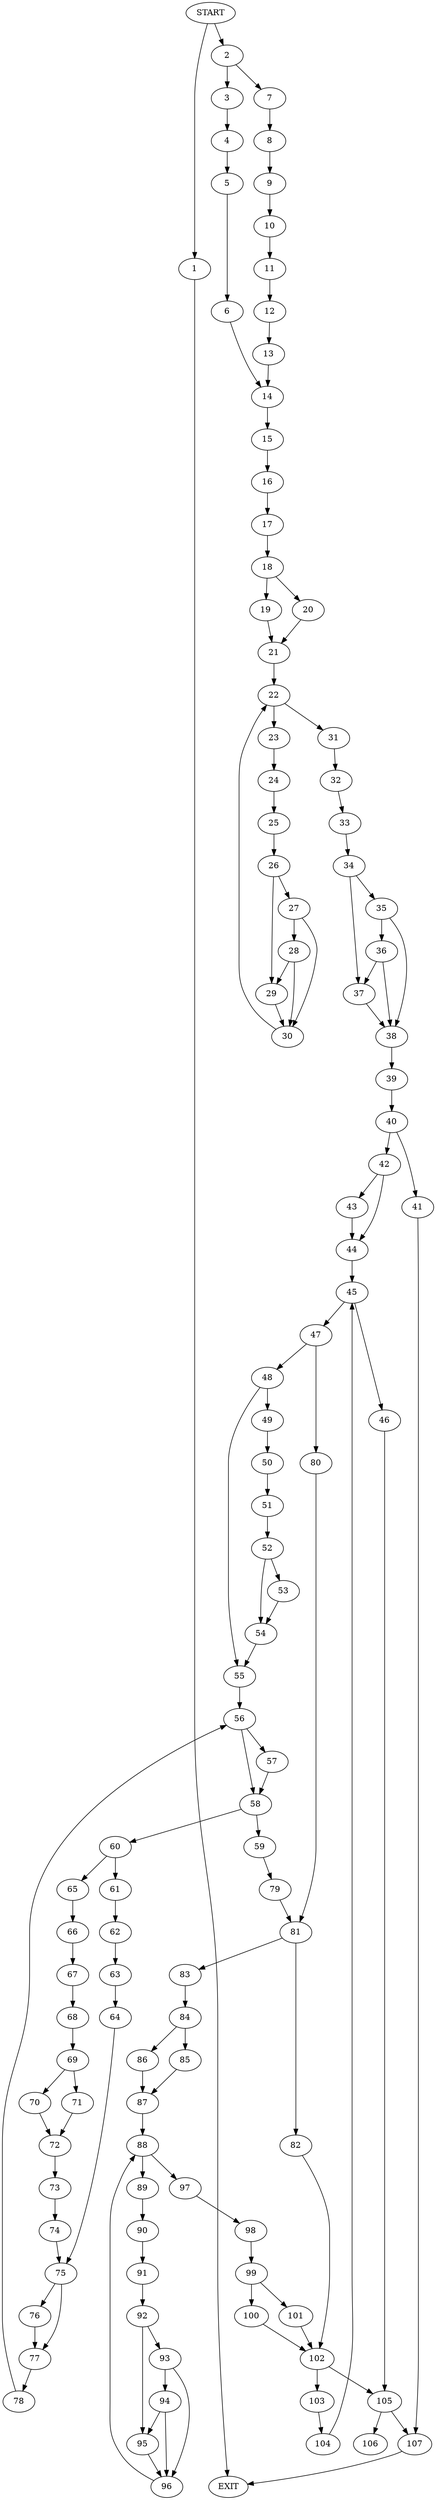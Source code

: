 digraph { 
0 [label="START"];
1;
2;
3;
4;
5;
6;
7;
8;
9;
10;
11;
12;
13;
14;
15;
16;
17;
18;
19;
20;
21;
22;
23;
24;
25;
26;
27;
28;
29;
30;
31;
32;
33;
34;
35;
36;
37;
38;
39;
40;
41;
42;
43;
44;
45;
46;
47;
48;
49;
50;
51;
52;
53;
54;
55;
56;
57;
58;
59;
60;
61;
62;
63;
64;
65;
66;
67;
68;
69;
70;
71;
72;
73;
74;
75;
76;
77;
78;
79;
80;
81;
82;
83;
84;
85;
86;
87;
88;
89;
90;
91;
92;
93;
94;
95;
96;
97;
98;
99;
100;
101;
102;
103;
104;
105;
106;
107;
108[label="EXIT"];
0 -> 1;
0 -> 2;
1 -> 108;
2 -> 3;
2 -> 7;
3 -> 4;
4 -> 5;
5 -> 6;
6 -> 14;
7 -> 8;
8 -> 9;
9 -> 10;
10 -> 11;
11 -> 12;
12 -> 13;
13 -> 14;
14 -> 15;
15 -> 16;
16 -> 17;
17 -> 18;
18 -> 19;
18 -> 20;
19 -> 21;
20 -> 21;
21 -> 22;
22 -> 23;
22 -> 31;
23 -> 24;
24 -> 25;
25 -> 26;
26 -> 29;
26 -> 27;
27 -> 28;
27 -> 30;
28 -> 29;
28 -> 30;
29 -> 30;
30 -> 22;
31 -> 32;
32 -> 33;
33 -> 34;
34 -> 37;
34 -> 35;
35 -> 36;
35 -> 38;
36 -> 37;
36 -> 38;
37 -> 38;
38 -> 39;
39 -> 40;
40 -> 42;
40 -> 41;
41 -> 107;
42 -> 43;
42 -> 44;
43 -> 44;
44 -> 45;
45 -> 47;
45 -> 46;
46 -> 105;
47 -> 48;
47 -> 80;
48 -> 49;
48 -> 55;
49 -> 50;
50 -> 51;
51 -> 52;
52 -> 54;
52 -> 53;
53 -> 54;
54 -> 55;
55 -> 56;
56 -> 57;
56 -> 58;
57 -> 58;
58 -> 60;
58 -> 59;
59 -> 79;
60 -> 61;
60 -> 65;
61 -> 62;
62 -> 63;
63 -> 64;
64 -> 75;
65 -> 66;
66 -> 67;
67 -> 68;
68 -> 69;
69 -> 70;
69 -> 71;
70 -> 72;
71 -> 72;
72 -> 73;
73 -> 74;
74 -> 75;
75 -> 77;
75 -> 76;
76 -> 77;
77 -> 78;
78 -> 56;
79 -> 81;
80 -> 81;
81 -> 82;
81 -> 83;
82 -> 102;
83 -> 84;
84 -> 85;
84 -> 86;
85 -> 87;
86 -> 87;
87 -> 88;
88 -> 89;
88 -> 97;
89 -> 90;
90 -> 91;
91 -> 92;
92 -> 95;
92 -> 93;
93 -> 94;
93 -> 96;
94 -> 95;
94 -> 96;
95 -> 96;
96 -> 88;
97 -> 98;
98 -> 99;
99 -> 101;
99 -> 100;
100 -> 102;
101 -> 102;
102 -> 105;
102 -> 103;
103 -> 104;
104 -> 45;
105 -> 107;
105 -> 106;
107 -> 108;
}